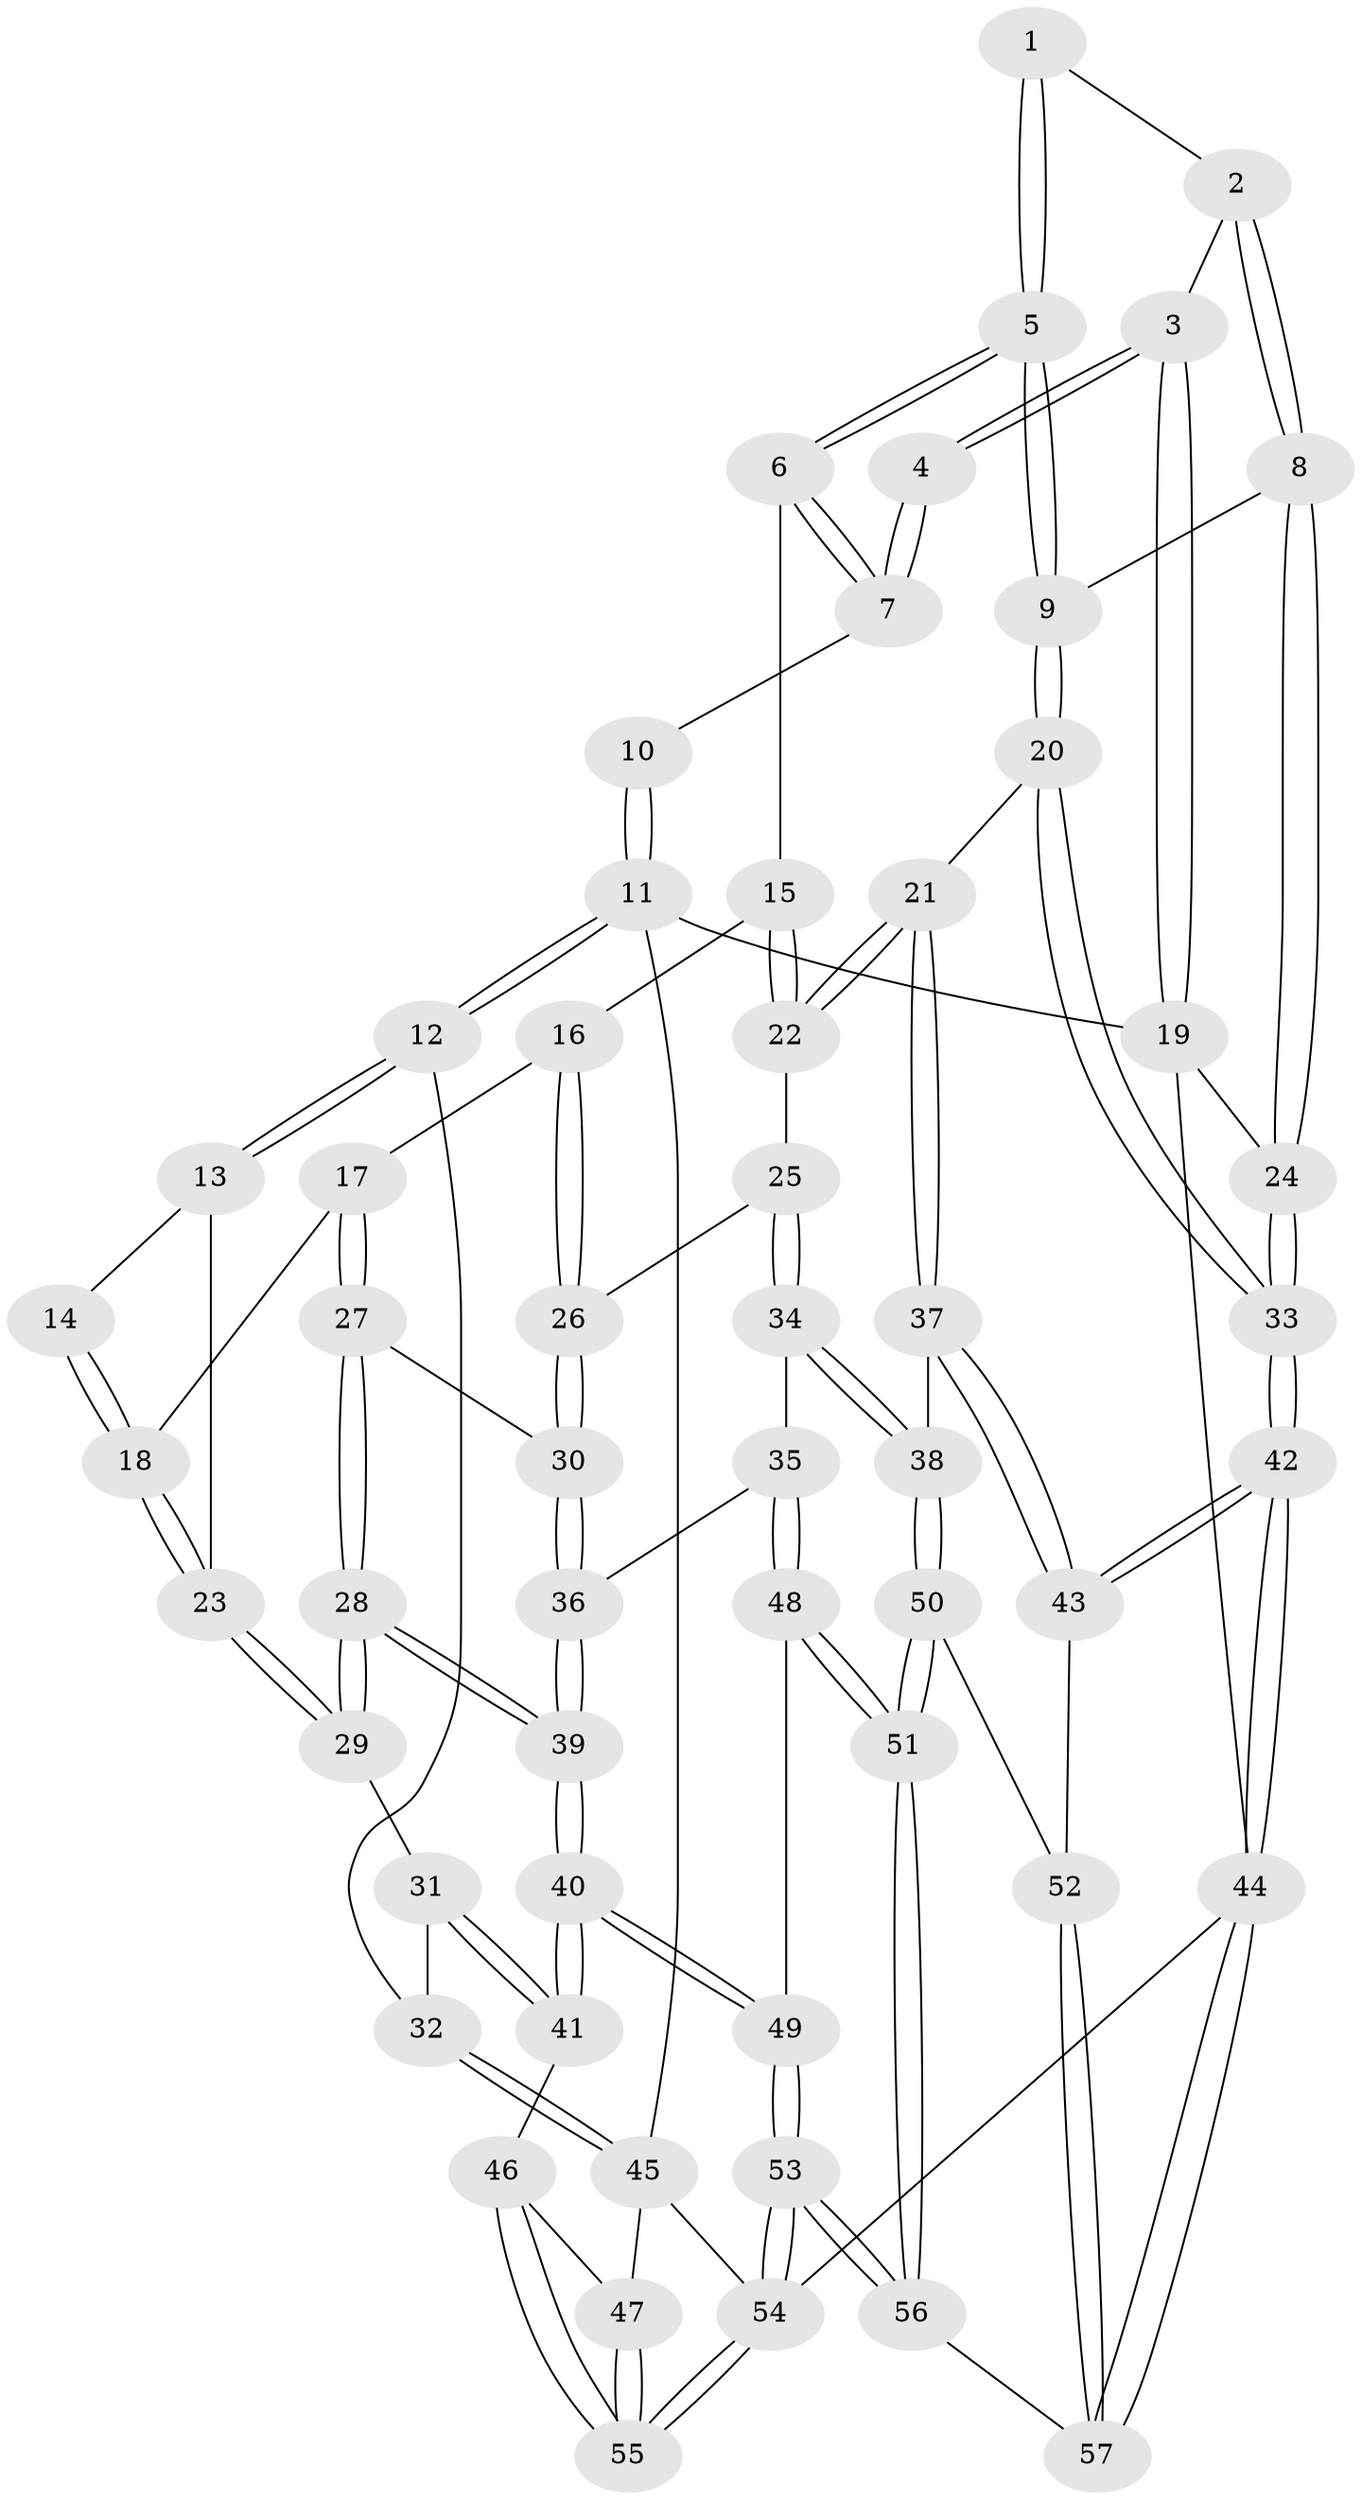 // Generated by graph-tools (version 1.1) at 2025/00/03/09/25 05:00:09]
// undirected, 57 vertices, 139 edges
graph export_dot {
graph [start="1"]
  node [color=gray90,style=filled];
  1 [pos="+0.8205275974288028+0.0888424041860295"];
  2 [pos="+0.9528693153769093+0.03883066600077579"];
  3 [pos="+1+0"];
  4 [pos="+0.7122168083776884+0"];
  5 [pos="+0.7860112910961865+0.19093980676809197"];
  6 [pos="+0.6189002093515926+0.09854577810823421"];
  7 [pos="+0.5462560017033017+0"];
  8 [pos="+0.8582823310908664+0.26716608442763146"];
  9 [pos="+0.8494781449140467+0.2715481708185026"];
  10 [pos="+0.4465836131792595+0"];
  11 [pos="+0+0"];
  12 [pos="+0+0"];
  13 [pos="+0.23560498813326516+0.14704326594619535"];
  14 [pos="+0.44175324443363967+0"];
  15 [pos="+0.6080898564101558+0.12539008563214987"];
  16 [pos="+0.522410201994088+0.25409813035413176"];
  17 [pos="+0.42535199236892607+0.28058332083445775"];
  18 [pos="+0.4128052207732058+0.27453368157759084"];
  19 [pos="+1+0"];
  20 [pos="+0.8202573696985556+0.35076870380523983"];
  21 [pos="+0.8123013021586862+0.36513105528824275"];
  22 [pos="+0.687298672809735+0.3492531296401327"];
  23 [pos="+0.2681983870059601+0.26900756956193633"];
  24 [pos="+1+0.22096993666660775"];
  25 [pos="+0.6236941502464298+0.3592921478721226"];
  26 [pos="+0.6186638500120651+0.35863696948536283"];
  27 [pos="+0.44245699374928715+0.37119368675703734"];
  28 [pos="+0.273553490815645+0.5719026340435303"];
  29 [pos="+0.2180277054164907+0.3394766487961576"];
  30 [pos="+0.51999169246073+0.442832567328671"];
  31 [pos="+0.03632690427644786+0.33190911995670563"];
  32 [pos="+0+0.22547592298133104"];
  33 [pos="+1+0.44488727797835836"];
  34 [pos="+0.6385883584014571+0.5892649365532"];
  35 [pos="+0.6333724841480334+0.5888407177110954"];
  36 [pos="+0.5216100459669911+0.5110797693045355"];
  37 [pos="+0.8230939693400027+0.4682407926438558"];
  38 [pos="+0.6901541051163232+0.6033797516217582"];
  39 [pos="+0.273093461360971+0.6015973151507538"];
  40 [pos="+0.24919019006484672+0.6587692598907378"];
  41 [pos="+0.10915759702151152+0.6680164257555954"];
  42 [pos="+1+0.680999572435625"];
  43 [pos="+1+0.6760421949421641"];
  44 [pos="+1+1"];
  45 [pos="+0+0.7036840051467204"];
  46 [pos="+0.10619359087640988+0.6689304218189231"];
  47 [pos="+0+0.7058419836588651"];
  48 [pos="+0.4234212310290267+0.7538338330567628"];
  49 [pos="+0.2677108734093732+0.6823842037543603"];
  50 [pos="+0.7427324506934204+0.7673202077824275"];
  51 [pos="+0.6326815015225016+1"];
  52 [pos="+1+0.7127805843285901"];
  53 [pos="+0.2237598701278326+1"];
  54 [pos="+0.21531561597530438+1"];
  55 [pos="+0.11334078237515201+1"];
  56 [pos="+0.6373477881649124+1"];
  57 [pos="+0.7159918922223815+1"];
  1 -- 2;
  1 -- 5;
  1 -- 5;
  2 -- 3;
  2 -- 8;
  2 -- 8;
  3 -- 4;
  3 -- 4;
  3 -- 19;
  3 -- 19;
  4 -- 7;
  4 -- 7;
  5 -- 6;
  5 -- 6;
  5 -- 9;
  5 -- 9;
  6 -- 7;
  6 -- 7;
  6 -- 15;
  7 -- 10;
  8 -- 9;
  8 -- 24;
  8 -- 24;
  9 -- 20;
  9 -- 20;
  10 -- 11;
  10 -- 11;
  11 -- 12;
  11 -- 12;
  11 -- 19;
  11 -- 45;
  12 -- 13;
  12 -- 13;
  12 -- 32;
  13 -- 14;
  13 -- 23;
  14 -- 18;
  14 -- 18;
  15 -- 16;
  15 -- 22;
  15 -- 22;
  16 -- 17;
  16 -- 26;
  16 -- 26;
  17 -- 18;
  17 -- 27;
  17 -- 27;
  18 -- 23;
  18 -- 23;
  19 -- 24;
  19 -- 44;
  20 -- 21;
  20 -- 33;
  20 -- 33;
  21 -- 22;
  21 -- 22;
  21 -- 37;
  21 -- 37;
  22 -- 25;
  23 -- 29;
  23 -- 29;
  24 -- 33;
  24 -- 33;
  25 -- 26;
  25 -- 34;
  25 -- 34;
  26 -- 30;
  26 -- 30;
  27 -- 28;
  27 -- 28;
  27 -- 30;
  28 -- 29;
  28 -- 29;
  28 -- 39;
  28 -- 39;
  29 -- 31;
  30 -- 36;
  30 -- 36;
  31 -- 32;
  31 -- 41;
  31 -- 41;
  32 -- 45;
  32 -- 45;
  33 -- 42;
  33 -- 42;
  34 -- 35;
  34 -- 38;
  34 -- 38;
  35 -- 36;
  35 -- 48;
  35 -- 48;
  36 -- 39;
  36 -- 39;
  37 -- 38;
  37 -- 43;
  37 -- 43;
  38 -- 50;
  38 -- 50;
  39 -- 40;
  39 -- 40;
  40 -- 41;
  40 -- 41;
  40 -- 49;
  40 -- 49;
  41 -- 46;
  42 -- 43;
  42 -- 43;
  42 -- 44;
  42 -- 44;
  43 -- 52;
  44 -- 57;
  44 -- 57;
  44 -- 54;
  45 -- 47;
  45 -- 54;
  46 -- 47;
  46 -- 55;
  46 -- 55;
  47 -- 55;
  47 -- 55;
  48 -- 49;
  48 -- 51;
  48 -- 51;
  49 -- 53;
  49 -- 53;
  50 -- 51;
  50 -- 51;
  50 -- 52;
  51 -- 56;
  51 -- 56;
  52 -- 57;
  52 -- 57;
  53 -- 54;
  53 -- 54;
  53 -- 56;
  53 -- 56;
  54 -- 55;
  54 -- 55;
  56 -- 57;
}
